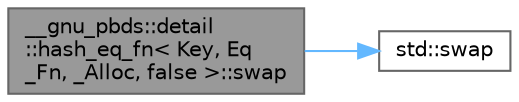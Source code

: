 digraph "__gnu_pbds::detail::hash_eq_fn&lt; Key, Eq_Fn, _Alloc, false &gt;::swap"
{
 // LATEX_PDF_SIZE
  bgcolor="transparent";
  edge [fontname=Helvetica,fontsize=10,labelfontname=Helvetica,labelfontsize=10];
  node [fontname=Helvetica,fontsize=10,shape=box,height=0.2,width=0.4];
  rankdir="LR";
  Node1 [id="Node000001",label="__gnu_pbds::detail\l::hash_eq_fn\< Key, Eq\l_Fn, _Alloc, false \>::swap",height=0.2,width=0.4,color="gray40", fillcolor="grey60", style="filled", fontcolor="black",tooltip=" "];
  Node1 -> Node2 [id="edge1_Node000001_Node000002",color="steelblue1",style="solid",tooltip=" "];
  Node2 [id="Node000002",label="std::swap",height=0.2,width=0.4,color="grey40", fillcolor="white", style="filled",URL="$namespacestd.html#a3ece115a1c8ed9020a20f1d0b70efda8",tooltip="exchanges the values of two JSON objects"];
}

